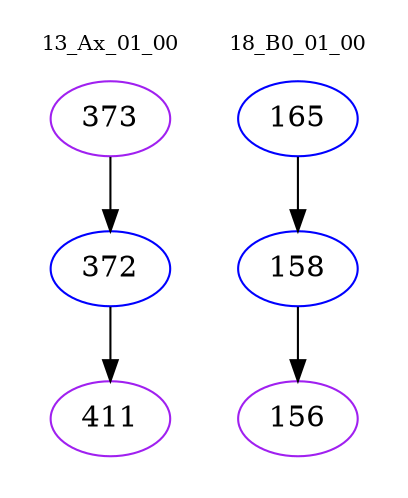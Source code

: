 digraph{
subgraph cluster_0 {
color = white
label = "13_Ax_01_00";
fontsize=10;
T0_373 [label="373", color="purple"]
T0_373 -> T0_372 [color="black"]
T0_372 [label="372", color="blue"]
T0_372 -> T0_411 [color="black"]
T0_411 [label="411", color="purple"]
}
subgraph cluster_1 {
color = white
label = "18_B0_01_00";
fontsize=10;
T1_165 [label="165", color="blue"]
T1_165 -> T1_158 [color="black"]
T1_158 [label="158", color="blue"]
T1_158 -> T1_156 [color="black"]
T1_156 [label="156", color="purple"]
}
}
